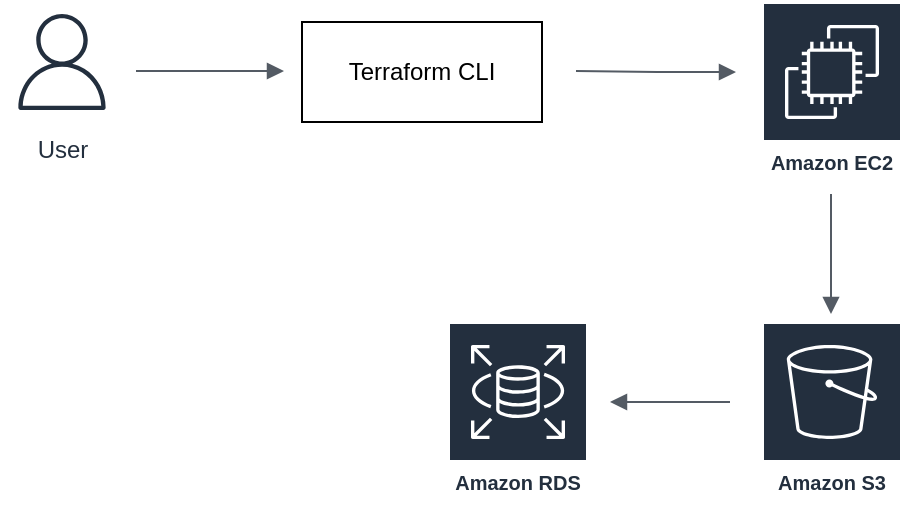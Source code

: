 <mxfile version="24.9.0">
  <diagram name="Page-1" id="6-fdNgYt1IjfdicxozHJ">
    <mxGraphModel dx="921" dy="514" grid="1" gridSize="10" guides="1" tooltips="1" connect="1" arrows="1" fold="1" page="1" pageScale="1" pageWidth="75" pageHeight="130" math="0" shadow="0">
      <root>
        <mxCell id="0" />
        <mxCell id="1" parent="0" />
        <mxCell id="1OwWqLmTaZ8yY88-jJ5Y-2" value="User" style="sketch=0;outlineConnect=0;fontColor=#232F3E;gradientColor=none;strokeColor=#232F3E;fillColor=#ffffff;dashed=0;verticalLabelPosition=bottom;verticalAlign=top;align=center;html=1;fontSize=12;fontStyle=0;aspect=fixed;shape=mxgraph.aws4.resourceIcon;resIcon=mxgraph.aws4.user;" vertex="1" parent="1">
          <mxGeometry x="110" y="70" width="60" height="60" as="geometry" />
        </mxCell>
        <mxCell id="1OwWqLmTaZ8yY88-jJ5Y-3" value="Terraform CLI" style="rounded=0;whiteSpace=wrap;html=1;" vertex="1" parent="1">
          <mxGeometry x="260" y="80" width="120" height="50" as="geometry" />
        </mxCell>
        <mxCell id="1OwWqLmTaZ8yY88-jJ5Y-4" value="Amazon RDS" style="sketch=0;outlineConnect=0;fontColor=#232F3E;gradientColor=none;strokeColor=#ffffff;fillColor=#232F3E;dashed=0;verticalLabelPosition=middle;verticalAlign=bottom;align=center;html=1;whiteSpace=wrap;fontSize=10;fontStyle=1;spacing=3;shape=mxgraph.aws4.productIcon;prIcon=mxgraph.aws4.rds;" vertex="1" parent="1">
          <mxGeometry x="333" y="230" width="70" height="90" as="geometry" />
        </mxCell>
        <mxCell id="1OwWqLmTaZ8yY88-jJ5Y-5" value="Amazon EC2" style="sketch=0;outlineConnect=0;fontColor=#232F3E;gradientColor=none;strokeColor=#ffffff;fillColor=#232F3E;dashed=0;verticalLabelPosition=middle;verticalAlign=bottom;align=center;html=1;whiteSpace=wrap;fontSize=10;fontStyle=1;spacing=3;shape=mxgraph.aws4.productIcon;prIcon=mxgraph.aws4.ec2;" vertex="1" parent="1">
          <mxGeometry x="490" y="70" width="70" height="90" as="geometry" />
        </mxCell>
        <mxCell id="1OwWqLmTaZ8yY88-jJ5Y-6" value="Amazon S3" style="sketch=0;outlineConnect=0;fontColor=#232F3E;gradientColor=none;strokeColor=#ffffff;fillColor=#232F3E;dashed=0;verticalLabelPosition=middle;verticalAlign=bottom;align=center;html=1;whiteSpace=wrap;fontSize=10;fontStyle=1;spacing=3;shape=mxgraph.aws4.productIcon;prIcon=mxgraph.aws4.s3;" vertex="1" parent="1">
          <mxGeometry x="490" y="230" width="70" height="90" as="geometry" />
        </mxCell>
        <mxCell id="1OwWqLmTaZ8yY88-jJ5Y-7" value="" style="edgeStyle=orthogonalEdgeStyle;html=1;endArrow=block;elbow=vertical;startArrow=none;endFill=1;strokeColor=#545B64;rounded=0;" edge="1" parent="1">
          <mxGeometry width="100" relative="1" as="geometry">
            <mxPoint x="177" y="104.5" as="sourcePoint" />
            <mxPoint x="251" y="104.5" as="targetPoint" />
          </mxGeometry>
        </mxCell>
        <mxCell id="1OwWqLmTaZ8yY88-jJ5Y-11" value="" style="edgeStyle=orthogonalEdgeStyle;html=1;endArrow=block;elbow=vertical;startArrow=none;endFill=1;strokeColor=#545B64;rounded=0;" edge="1" parent="1">
          <mxGeometry width="100" relative="1" as="geometry">
            <mxPoint x="397" y="104.5" as="sourcePoint" />
            <mxPoint x="477" y="105" as="targetPoint" />
          </mxGeometry>
        </mxCell>
        <mxCell id="1OwWqLmTaZ8yY88-jJ5Y-12" value="" style="edgeStyle=orthogonalEdgeStyle;html=1;endArrow=none;elbow=vertical;startArrow=block;startFill=1;strokeColor=#545B64;rounded=0;" edge="1" parent="1">
          <mxGeometry width="100" relative="1" as="geometry">
            <mxPoint x="414" y="270" as="sourcePoint" />
            <mxPoint x="474" y="270" as="targetPoint" />
          </mxGeometry>
        </mxCell>
        <mxCell id="1OwWqLmTaZ8yY88-jJ5Y-13" value="" style="edgeStyle=orthogonalEdgeStyle;html=1;endArrow=block;elbow=vertical;startArrow=none;endFill=1;strokeColor=#545B64;rounded=0;" edge="1" parent="1">
          <mxGeometry width="100" relative="1" as="geometry">
            <mxPoint x="524.5" y="166" as="sourcePoint" />
            <mxPoint x="524.5" y="226" as="targetPoint" />
          </mxGeometry>
        </mxCell>
      </root>
    </mxGraphModel>
  </diagram>
</mxfile>
